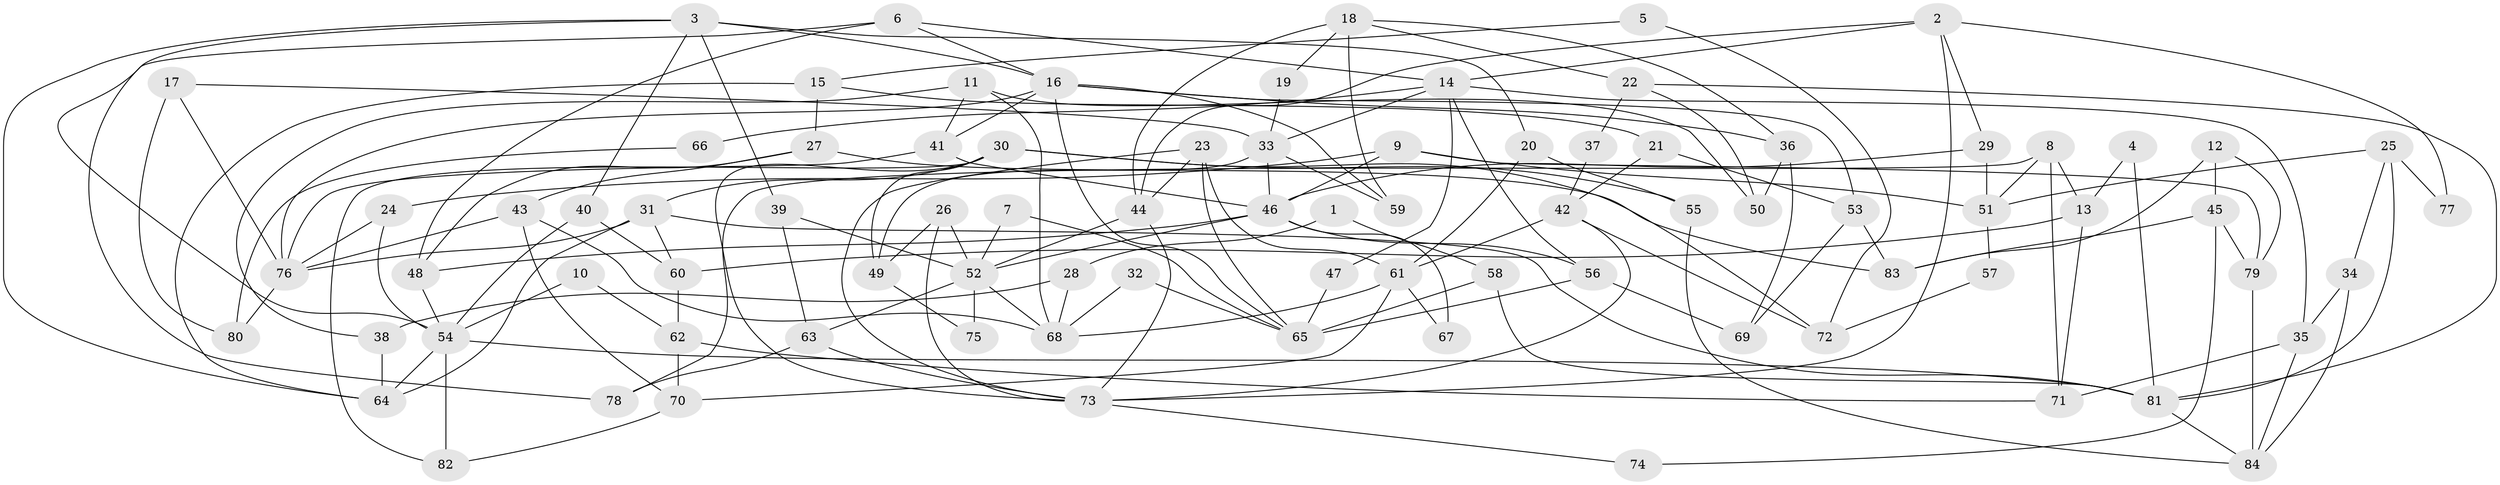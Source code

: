 // coarse degree distribution, {5: 0.14285714285714285, 11: 0.023809523809523808, 10: 0.047619047619047616, 16: 0.023809523809523808, 7: 0.07142857142857142, 3: 0.19047619047619047, 6: 0.09523809523809523, 2: 0.19047619047619047, 4: 0.14285714285714285, 8: 0.047619047619047616, 14: 0.023809523809523808}
// Generated by graph-tools (version 1.1) at 2025/51/03/04/25 22:51:20]
// undirected, 84 vertices, 168 edges
graph export_dot {
  node [color=gray90,style=filled];
  1;
  2;
  3;
  4;
  5;
  6;
  7;
  8;
  9;
  10;
  11;
  12;
  13;
  14;
  15;
  16;
  17;
  18;
  19;
  20;
  21;
  22;
  23;
  24;
  25;
  26;
  27;
  28;
  29;
  30;
  31;
  32;
  33;
  34;
  35;
  36;
  37;
  38;
  39;
  40;
  41;
  42;
  43;
  44;
  45;
  46;
  47;
  48;
  49;
  50;
  51;
  52;
  53;
  54;
  55;
  56;
  57;
  58;
  59;
  60;
  61;
  62;
  63;
  64;
  65;
  66;
  67;
  68;
  69;
  70;
  71;
  72;
  73;
  74;
  75;
  76;
  77;
  78;
  79;
  80;
  81;
  82;
  83;
  84;
  1 -- 58;
  1 -- 28;
  2 -- 14;
  2 -- 44;
  2 -- 29;
  2 -- 73;
  2 -- 77;
  3 -- 16;
  3 -- 64;
  3 -- 20;
  3 -- 39;
  3 -- 40;
  3 -- 54;
  4 -- 81;
  4 -- 13;
  5 -- 15;
  5 -- 72;
  6 -- 14;
  6 -- 16;
  6 -- 48;
  6 -- 78;
  7 -- 52;
  7 -- 65;
  8 -- 13;
  8 -- 78;
  8 -- 51;
  8 -- 71;
  9 -- 51;
  9 -- 46;
  9 -- 24;
  9 -- 79;
  10 -- 54;
  10 -- 62;
  11 -- 41;
  11 -- 68;
  11 -- 38;
  11 -- 50;
  12 -- 83;
  12 -- 79;
  12 -- 45;
  13 -- 60;
  13 -- 71;
  14 -- 33;
  14 -- 56;
  14 -- 35;
  14 -- 47;
  14 -- 66;
  15 -- 64;
  15 -- 27;
  15 -- 21;
  16 -- 65;
  16 -- 59;
  16 -- 36;
  16 -- 41;
  16 -- 53;
  16 -- 76;
  17 -- 76;
  17 -- 33;
  17 -- 80;
  18 -- 22;
  18 -- 44;
  18 -- 19;
  18 -- 36;
  18 -- 59;
  19 -- 33;
  20 -- 61;
  20 -- 55;
  21 -- 53;
  21 -- 42;
  22 -- 81;
  22 -- 50;
  22 -- 37;
  23 -- 73;
  23 -- 44;
  23 -- 61;
  23 -- 65;
  24 -- 54;
  24 -- 76;
  25 -- 81;
  25 -- 51;
  25 -- 34;
  25 -- 77;
  26 -- 73;
  26 -- 52;
  26 -- 49;
  27 -- 43;
  27 -- 48;
  27 -- 83;
  28 -- 38;
  28 -- 68;
  29 -- 46;
  29 -- 51;
  30 -- 73;
  30 -- 55;
  30 -- 31;
  30 -- 49;
  30 -- 72;
  30 -- 82;
  31 -- 76;
  31 -- 60;
  31 -- 64;
  31 -- 81;
  32 -- 65;
  32 -- 68;
  33 -- 46;
  33 -- 49;
  33 -- 59;
  34 -- 84;
  34 -- 35;
  35 -- 71;
  35 -- 84;
  36 -- 50;
  36 -- 69;
  37 -- 42;
  38 -- 64;
  39 -- 52;
  39 -- 63;
  40 -- 60;
  40 -- 54;
  41 -- 76;
  41 -- 46;
  42 -- 73;
  42 -- 61;
  42 -- 72;
  43 -- 70;
  43 -- 76;
  43 -- 68;
  44 -- 73;
  44 -- 52;
  45 -- 79;
  45 -- 74;
  45 -- 83;
  46 -- 48;
  46 -- 52;
  46 -- 56;
  46 -- 67;
  47 -- 65;
  48 -- 54;
  49 -- 75;
  51 -- 57;
  52 -- 68;
  52 -- 63;
  52 -- 75;
  53 -- 83;
  53 -- 69;
  54 -- 64;
  54 -- 81;
  54 -- 82;
  55 -- 84;
  56 -- 69;
  56 -- 65;
  57 -- 72;
  58 -- 65;
  58 -- 81;
  60 -- 62;
  61 -- 67;
  61 -- 68;
  61 -- 70;
  62 -- 70;
  62 -- 71;
  63 -- 73;
  63 -- 78;
  66 -- 80;
  70 -- 82;
  73 -- 74;
  76 -- 80;
  79 -- 84;
  81 -- 84;
}
